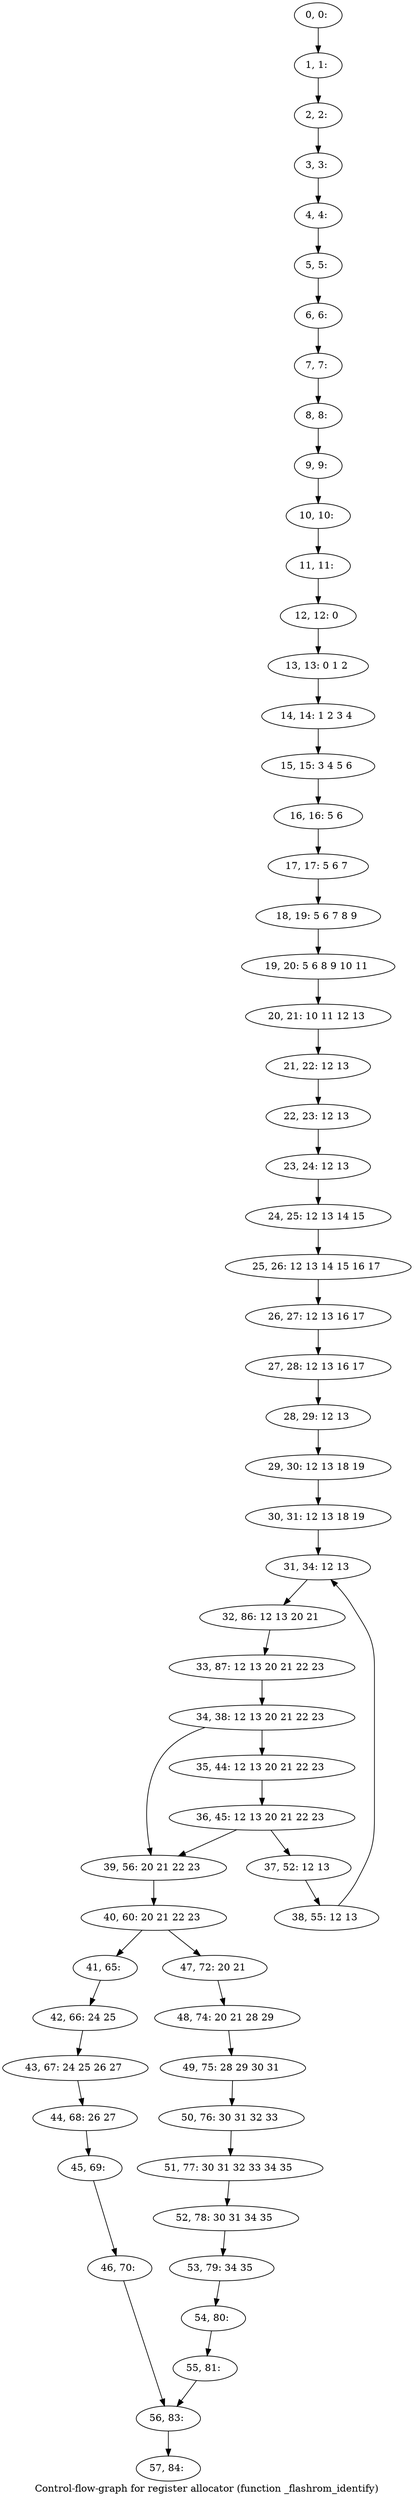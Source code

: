 digraph G {
graph [label="Control-flow-graph for register allocator (function _flashrom_identify)"]
0[label="0, 0: "];
1[label="1, 1: "];
2[label="2, 2: "];
3[label="3, 3: "];
4[label="4, 4: "];
5[label="5, 5: "];
6[label="6, 6: "];
7[label="7, 7: "];
8[label="8, 8: "];
9[label="9, 9: "];
10[label="10, 10: "];
11[label="11, 11: "];
12[label="12, 12: 0 "];
13[label="13, 13: 0 1 2 "];
14[label="14, 14: 1 2 3 4 "];
15[label="15, 15: 3 4 5 6 "];
16[label="16, 16: 5 6 "];
17[label="17, 17: 5 6 7 "];
18[label="18, 19: 5 6 7 8 9 "];
19[label="19, 20: 5 6 8 9 10 11 "];
20[label="20, 21: 10 11 12 13 "];
21[label="21, 22: 12 13 "];
22[label="22, 23: 12 13 "];
23[label="23, 24: 12 13 "];
24[label="24, 25: 12 13 14 15 "];
25[label="25, 26: 12 13 14 15 16 17 "];
26[label="26, 27: 12 13 16 17 "];
27[label="27, 28: 12 13 16 17 "];
28[label="28, 29: 12 13 "];
29[label="29, 30: 12 13 18 19 "];
30[label="30, 31: 12 13 18 19 "];
31[label="31, 34: 12 13 "];
32[label="32, 86: 12 13 20 21 "];
33[label="33, 87: 12 13 20 21 22 23 "];
34[label="34, 38: 12 13 20 21 22 23 "];
35[label="35, 44: 12 13 20 21 22 23 "];
36[label="36, 45: 12 13 20 21 22 23 "];
37[label="37, 52: 12 13 "];
38[label="38, 55: 12 13 "];
39[label="39, 56: 20 21 22 23 "];
40[label="40, 60: 20 21 22 23 "];
41[label="41, 65: "];
42[label="42, 66: 24 25 "];
43[label="43, 67: 24 25 26 27 "];
44[label="44, 68: 26 27 "];
45[label="45, 69: "];
46[label="46, 70: "];
47[label="47, 72: 20 21 "];
48[label="48, 74: 20 21 28 29 "];
49[label="49, 75: 28 29 30 31 "];
50[label="50, 76: 30 31 32 33 "];
51[label="51, 77: 30 31 32 33 34 35 "];
52[label="52, 78: 30 31 34 35 "];
53[label="53, 79: 34 35 "];
54[label="54, 80: "];
55[label="55, 81: "];
56[label="56, 83: "];
57[label="57, 84: "];
0->1 ;
1->2 ;
2->3 ;
3->4 ;
4->5 ;
5->6 ;
6->7 ;
7->8 ;
8->9 ;
9->10 ;
10->11 ;
11->12 ;
12->13 ;
13->14 ;
14->15 ;
15->16 ;
16->17 ;
17->18 ;
18->19 ;
19->20 ;
20->21 ;
21->22 ;
22->23 ;
23->24 ;
24->25 ;
25->26 ;
26->27 ;
27->28 ;
28->29 ;
29->30 ;
30->31 ;
31->32 ;
32->33 ;
33->34 ;
34->35 ;
34->39 ;
35->36 ;
36->37 ;
36->39 ;
37->38 ;
38->31 ;
39->40 ;
40->41 ;
40->47 ;
41->42 ;
42->43 ;
43->44 ;
44->45 ;
45->46 ;
46->56 ;
47->48 ;
48->49 ;
49->50 ;
50->51 ;
51->52 ;
52->53 ;
53->54 ;
54->55 ;
55->56 ;
56->57 ;
}
